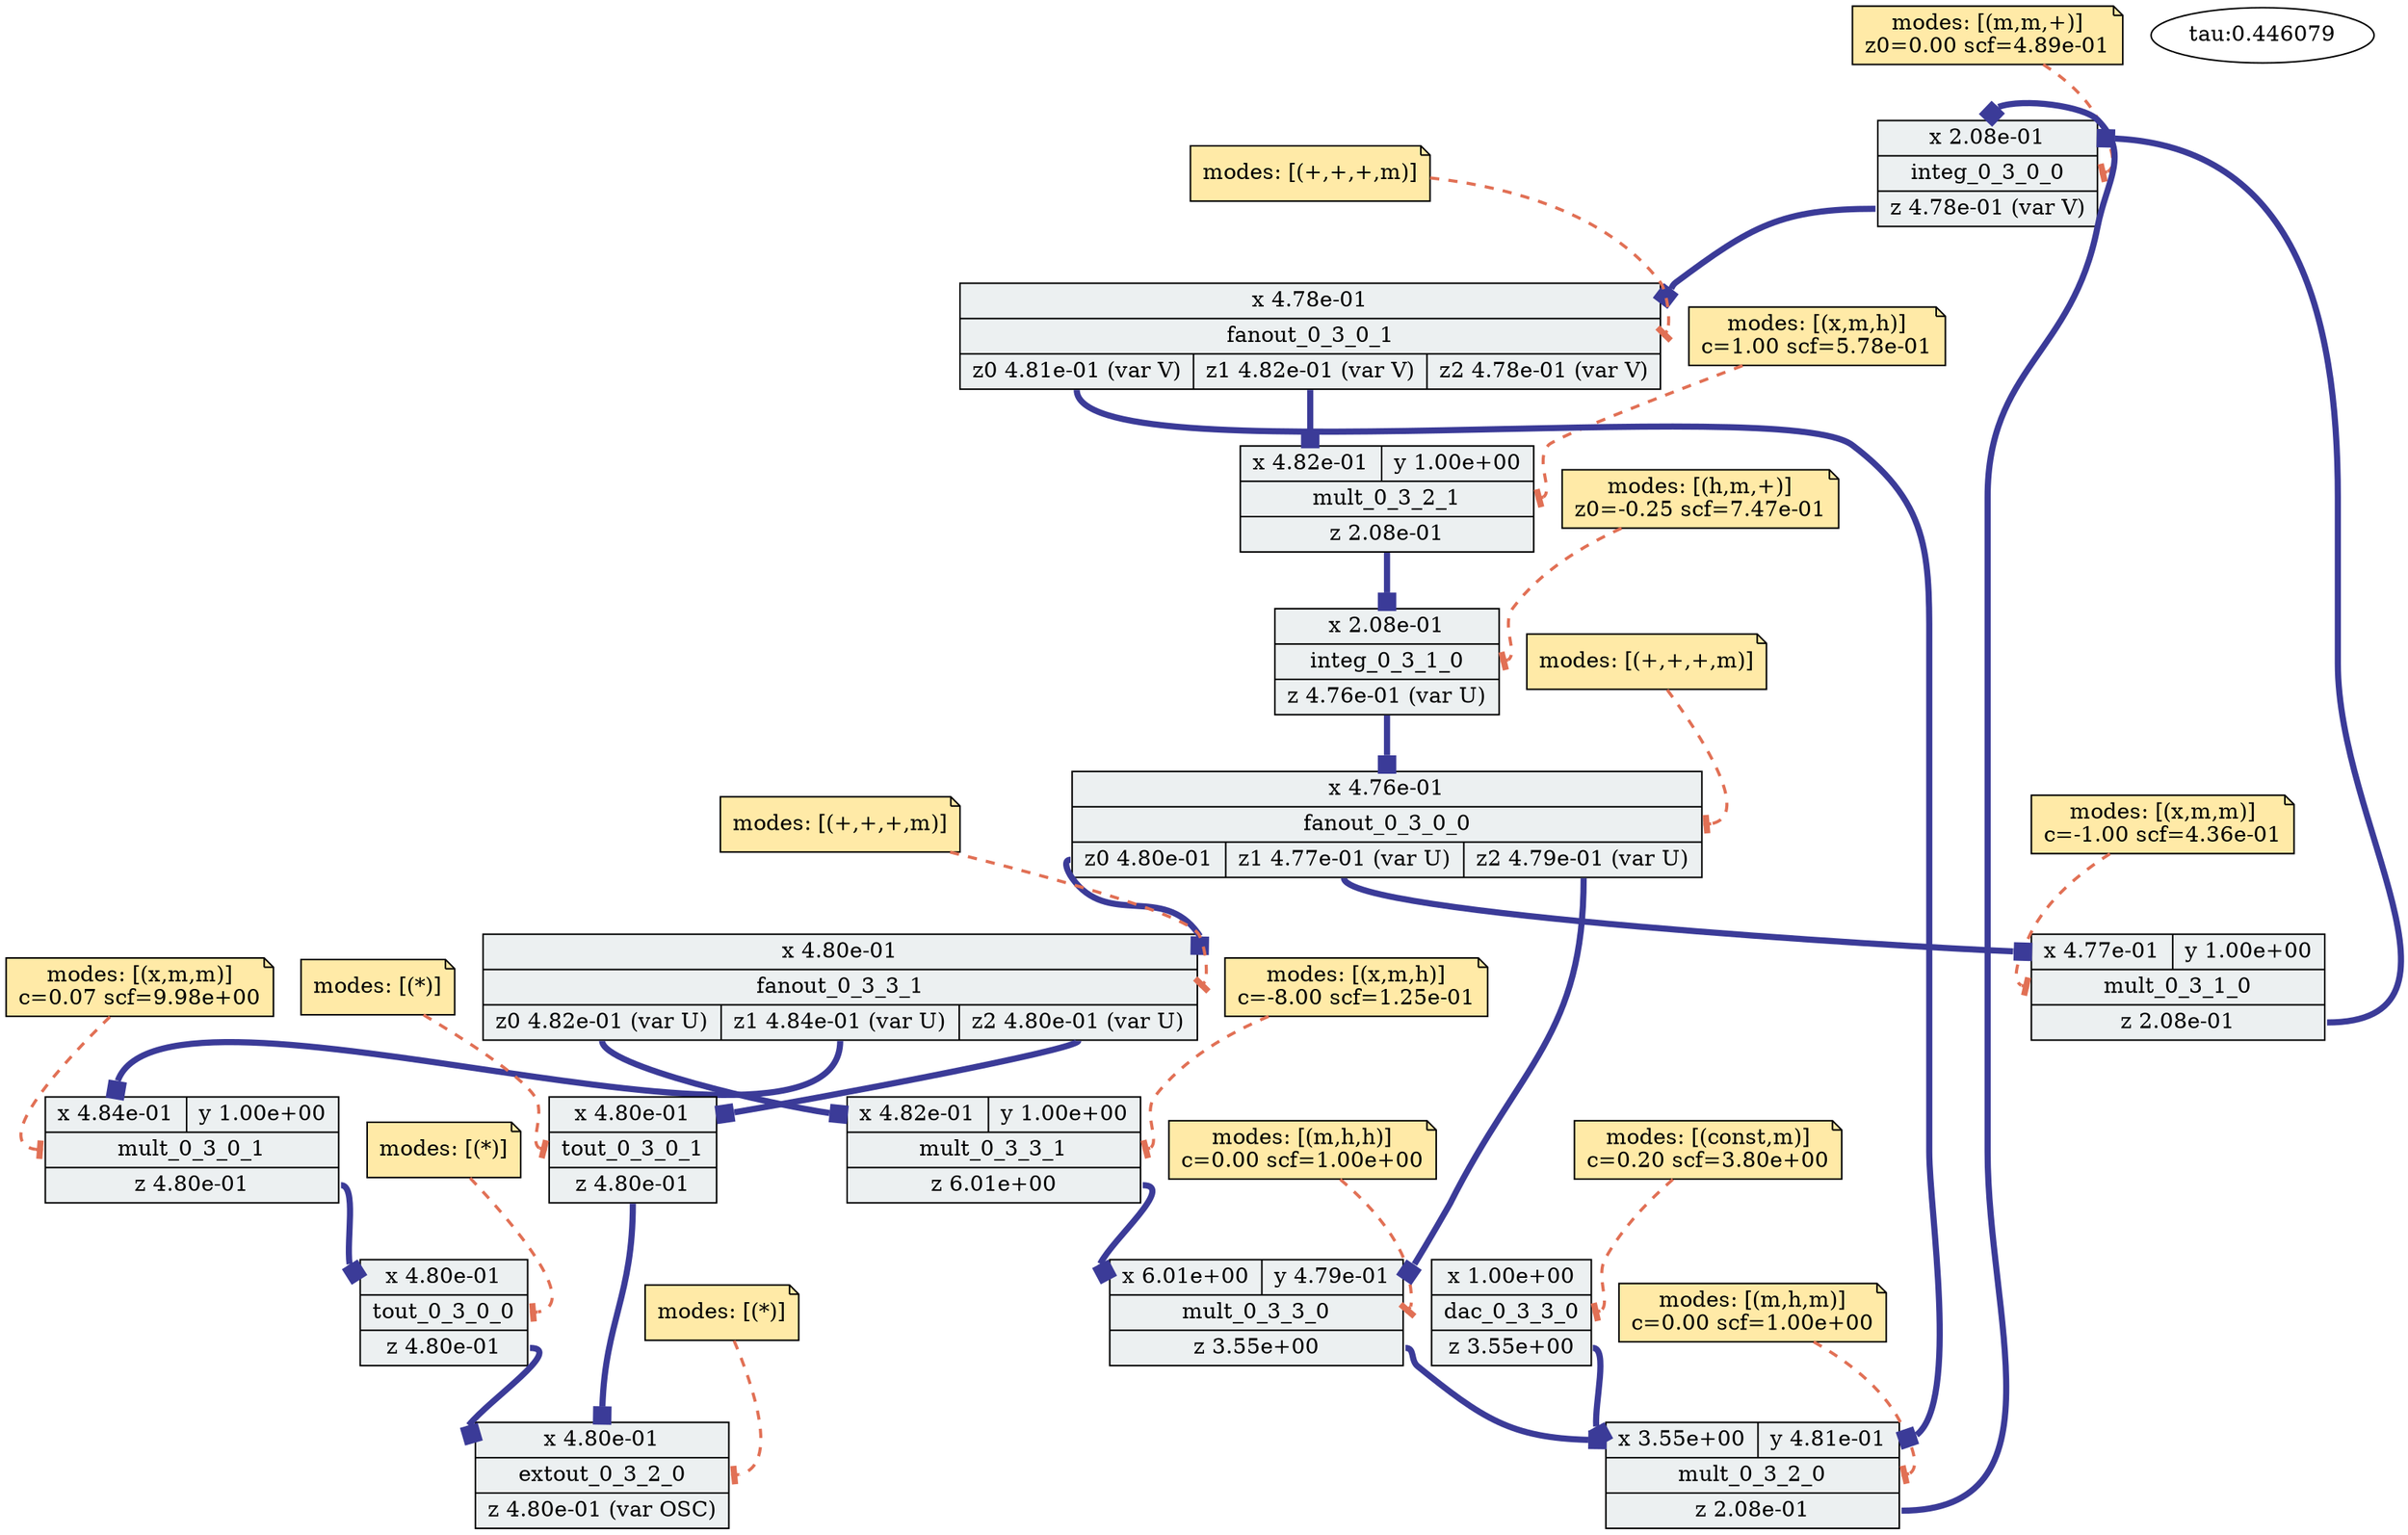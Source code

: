 digraph "adp-viz" {
	graph [overlap=false splines=true]
	shape=record
	integ_0_3_0_0 [label="{{<x> x
 2.08e-01} |<block> integ_0_3_0_0| {<z> z
 4.78e-01
 (var V)}}" fillcolor="#ecf0f1" shape=record style=filled]
	"integ_0_3_0_0-config" [label="\modes: [(m,m,+)]
z0=0.00 scf=4.89e-01" fillcolor="#ffeaa7" shape=note style=filled]
	"integ_0_3_0_0-config" -> integ_0_3_0_0:block [arrowhead=tee arrowtail=normal color="#e17055" penwidth=2 style=dashed]
	shape=record
	integ_0_3_1_0 [label="{{<x> x
 2.08e-01} |<block> integ_0_3_1_0| {<z> z
 4.76e-01
 (var U)}}" fillcolor="#ecf0f1" shape=record style=filled]
	"integ_0_3_1_0-config" [label="\modes: [(h,m,+)]
z0=-0.25 scf=7.47e-01" fillcolor="#ffeaa7" shape=note style=filled]
	"integ_0_3_1_0-config" -> integ_0_3_1_0:block [arrowhead=tee arrowtail=normal color="#e17055" penwidth=2 style=dashed]
	shape=record
	mult_0_3_1_0 [label="{{<x> x
 4.77e-01|<y> y
 1.00e+00} |<block> mult_0_3_1_0| {<z> z
 2.08e-01}}" fillcolor="#ecf0f1" shape=record style=filled]
	"mult_0_3_1_0-config" [label="\modes: [(x,m,m)]
c=-1.00 scf=4.36e-01" fillcolor="#ffeaa7" shape=note style=filled]
	"mult_0_3_1_0-config" -> mult_0_3_1_0:block [arrowhead=tee arrowtail=normal color="#e17055" penwidth=2 style=dashed]
	shape=record
	mult_0_3_2_0 [label="{{<x> x
 3.55e+00|<y> y
 4.81e-01} |<block> mult_0_3_2_0| {<z> z
 2.08e-01}}" fillcolor="#ecf0f1" shape=record style=filled]
	"mult_0_3_2_0-config" [label="\modes: [(m,h,m)]
c=0.00 scf=1.00e+00" fillcolor="#ffeaa7" shape=note style=filled]
	"mult_0_3_2_0-config" -> mult_0_3_2_0:block [arrowhead=tee arrowtail=normal color="#e17055" penwidth=2 style=dashed]
	shape=record
	mult_0_3_3_0 [label="{{<x> x
 6.01e+00|<y> y
 4.79e-01} |<block> mult_0_3_3_0| {<z> z
 3.55e+00}}" fillcolor="#ecf0f1" shape=record style=filled]
	"mult_0_3_3_0-config" [label="\modes: [(m,h,h)]
c=0.00 scf=1.00e+00" fillcolor="#ffeaa7" shape=note style=filled]
	"mult_0_3_3_0-config" -> mult_0_3_3_0:block [arrowhead=tee arrowtail=normal color="#e17055" penwidth=2 style=dashed]
	shape=record
	mult_0_3_3_1 [label="{{<x> x
 4.82e-01|<y> y
 1.00e+00} |<block> mult_0_3_3_1| {<z> z
 6.01e+00}}" fillcolor="#ecf0f1" shape=record style=filled]
	"mult_0_3_3_1-config" [label="\modes: [(x,m,h)]
c=-8.00 scf=1.25e-01" fillcolor="#ffeaa7" shape=note style=filled]
	"mult_0_3_3_1-config" -> mult_0_3_3_1:block [arrowhead=tee arrowtail=normal color="#e17055" penwidth=2 style=dashed]
	shape=record
	mult_0_3_2_1 [label="{{<x> x
 4.82e-01|<y> y
 1.00e+00} |<block> mult_0_3_2_1| {<z> z
 2.08e-01}}" fillcolor="#ecf0f1" shape=record style=filled]
	"mult_0_3_2_1-config" [label="\modes: [(x,m,h)]
c=1.00 scf=5.78e-01" fillcolor="#ffeaa7" shape=note style=filled]
	"mult_0_3_2_1-config" -> mult_0_3_2_1:block [arrowhead=tee arrowtail=normal color="#e17055" penwidth=2 style=dashed]
	shape=record
	mult_0_3_0_1 [label="{{<x> x
 4.84e-01|<y> y
 1.00e+00} |<block> mult_0_3_0_1| {<z> z
 4.80e-01}}" fillcolor="#ecf0f1" shape=record style=filled]
	"mult_0_3_0_1-config" [label="\modes: [(x,m,m)]
c=0.07 scf=9.98e+00" fillcolor="#ffeaa7" shape=note style=filled]
	"mult_0_3_0_1-config" -> mult_0_3_0_1:block [arrowhead=tee arrowtail=normal color="#e17055" penwidth=2 style=dashed]
	shape=record
	dac_0_3_3_0 [label="{{<x> x
 1.00e+00} |<block> dac_0_3_3_0| {<z> z
 3.55e+00}}" fillcolor="#ecf0f1" shape=record style=filled]
	"dac_0_3_3_0-config" [label="\modes: [(const,m)]
c=0.20 scf=3.80e+00" fillcolor="#ffeaa7" shape=note style=filled]
	"dac_0_3_3_0-config" -> dac_0_3_3_0:block [arrowhead=tee arrowtail=normal color="#e17055" penwidth=2 style=dashed]
	shape=record
	extout_0_3_2_0 [label="{{<x> x
 4.80e-01} |<block> extout_0_3_2_0| {<z> z
 4.80e-01
 (var OSC)}}" fillcolor="#ecf0f1" shape=record style=filled]
	"extout_0_3_2_0-config" [label="\modes: [(*)]" fillcolor="#ffeaa7" shape=note style=filled]
	"extout_0_3_2_0-config" -> extout_0_3_2_0:block [arrowhead=tee arrowtail=normal color="#e17055" penwidth=2 style=dashed]
	shape=record
	fanout_0_3_0_1 [label="{{<x> x
 4.78e-01} |<block> fanout_0_3_0_1| {<z0> z0
 4.81e-01
 (var V)|<z1> z1
 4.82e-01
 (var V)|<z2> z2
 4.78e-01
 (var V)}}" fillcolor="#ecf0f1" shape=record style=filled]
	"fanout_0_3_0_1-config" [label="\modes: [(+,+,+,m)]" fillcolor="#ffeaa7" shape=note style=filled]
	"fanout_0_3_0_1-config" -> fanout_0_3_0_1:block [arrowhead=tee arrowtail=normal color="#e17055" penwidth=2 style=dashed]
	shape=record
	fanout_0_3_0_0 [label="{{<x> x
 4.76e-01} |<block> fanout_0_3_0_0| {<z0> z0
 4.80e-01|<z1> z1
 4.77e-01
 (var U)|<z2> z2
 4.79e-01
 (var U)}}" fillcolor="#ecf0f1" shape=record style=filled]
	"fanout_0_3_0_0-config" [label="\modes: [(+,+,+,m)]" fillcolor="#ffeaa7" shape=note style=filled]
	"fanout_0_3_0_0-config" -> fanout_0_3_0_0:block [arrowhead=tee arrowtail=normal color="#e17055" penwidth=2 style=dashed]
	shape=record
	fanout_0_3_3_1 [label="{{<x> x
 4.80e-01} |<block> fanout_0_3_3_1| {<z0> z0
 4.82e-01
 (var U)|<z1> z1
 4.84e-01
 (var U)|<z2> z2
 4.80e-01
 (var U)}}" fillcolor="#ecf0f1" shape=record style=filled]
	"fanout_0_3_3_1-config" [label="\modes: [(+,+,+,m)]" fillcolor="#ffeaa7" shape=note style=filled]
	"fanout_0_3_3_1-config" -> fanout_0_3_3_1:block [arrowhead=tee arrowtail=normal color="#e17055" penwidth=2 style=dashed]
	shape=record
	tout_0_3_0_0 [label="{{<x> x
 4.80e-01} |<block> tout_0_3_0_0| {<z> z
 4.80e-01}}" fillcolor="#ecf0f1" shape=record style=filled]
	"tout_0_3_0_0-config" [label="\modes: [(*)]" fillcolor="#ffeaa7" shape=note style=filled]
	"tout_0_3_0_0-config" -> tout_0_3_0_0:block [arrowhead=tee arrowtail=normal color="#e17055" penwidth=2 style=dashed]
	shape=record
	tout_0_3_0_1 [label="{{<x> x
 4.80e-01} |<block> tout_0_3_0_1| {<z> z
 4.80e-01}}" fillcolor="#ecf0f1" shape=record style=filled]
	"tout_0_3_0_1-config" [label="\modes: [(*)]" fillcolor="#ffeaa7" shape=note style=filled]
	"tout_0_3_0_1-config" -> tout_0_3_0_1:block [arrowhead=tee arrowtail=normal color="#e17055" penwidth=2 style=dashed]
	mult_0_3_3_1:z -> mult_0_3_3_0:x [arrowhead=box arrowtail=normal color="#3B3B98" penwidth=4]
	mult_0_3_1_0:z -> integ_0_3_0_0:x [arrowhead=box arrowtail=normal color="#3B3B98" penwidth=4]
	mult_0_3_2_0:z -> integ_0_3_0_0:x [arrowhead=box arrowtail=normal color="#3B3B98" penwidth=4]
	dac_0_3_3_0:z -> mult_0_3_2_0:x [arrowhead=box arrowtail=normal color="#3B3B98" penwidth=4]
	mult_0_3_3_0:z -> mult_0_3_2_0:x [arrowhead=box arrowtail=normal color="#3B3B98" penwidth=4]
	mult_0_3_2_1:z -> integ_0_3_1_0:x [arrowhead=box arrowtail=normal color="#3B3B98" penwidth=4]
	mult_0_3_0_1:z -> tout_0_3_0_0:x [arrowhead=box arrowtail=normal color="#3B3B98" penwidth=4]
	tout_0_3_0_0:z -> extout_0_3_2_0:x [arrowhead=box arrowtail=normal color="#3B3B98" penwidth=4]
	fanout_0_3_0_0:z0 -> fanout_0_3_3_1:x [arrowhead=box arrowtail=normal color="#3B3B98" penwidth=4]
	integ_0_3_0_0:z -> fanout_0_3_0_1:x [arrowhead=box arrowtail=normal color="#3B3B98" penwidth=4]
	integ_0_3_1_0:z -> fanout_0_3_0_0:x [arrowhead=box arrowtail=normal color="#3B3B98" penwidth=4]
	fanout_0_3_0_0:z1 -> mult_0_3_1_0:x [arrowhead=box arrowtail=normal color="#3B3B98" penwidth=4]
	fanout_0_3_0_0:z2 -> mult_0_3_3_0:y [arrowhead=box arrowtail=normal color="#3B3B98" penwidth=4]
	fanout_0_3_3_1:z0 -> mult_0_3_3_1:x [arrowhead=box arrowtail=normal color="#3B3B98" penwidth=4]
	fanout_0_3_3_1:z1 -> mult_0_3_0_1:x [arrowhead=box arrowtail=normal color="#3B3B98" penwidth=4]
	fanout_0_3_3_1:z2 -> tout_0_3_0_1:x [arrowhead=box arrowtail=normal color="#3B3B98" penwidth=4]
	tout_0_3_0_1:z -> extout_0_3_2_0:x [arrowhead=box arrowtail=normal color="#3B3B98" penwidth=4]
	fanout_0_3_0_1:z0 -> mult_0_3_2_0:y [arrowhead=box arrowtail=normal color="#3B3B98" penwidth=4]
	fanout_0_3_0_1:z1 -> mult_0_3_2_1:x [arrowhead=box arrowtail=normal color="#3B3B98" penwidth=4]
	time_const [label="tau:0.446079"]
}
